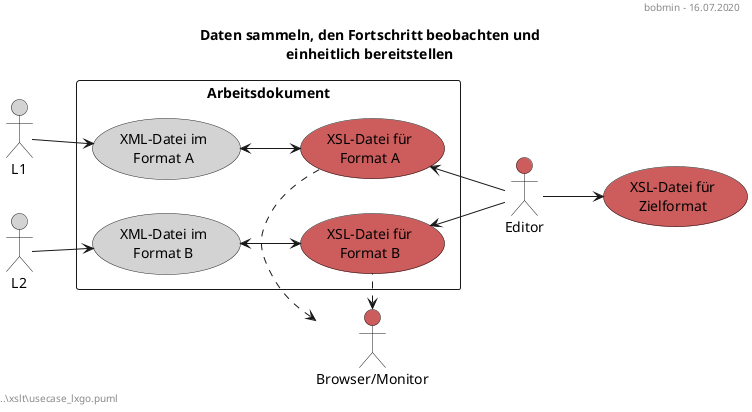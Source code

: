 @startuml usecase_lxgo

left to right direction
scale 1.0

'left to right direction

title Daten sammeln, den Fortschritt beobachten und\neinheitlich bereitstellen

right header bobmin - 16.07.2020
left footer ..\xslt\usecase_lxgo.puml

skinparam actor {
	BackgroundColor<< LX >> LightGray
	BackgroundColor<< MEP >> IndianRed
	BackgroundColor<< GOAL >> PaleGreen
}

skinparam usecase {
	BackgroundColor<< LX >> LightGray
	BackgroundColor<< MEP >> IndianRed
}

actor :L1: << LX >> as l1
actor :L2: << LX >> as l2
actor :Editor: << MEP >> as op
actor :Browser/Monitor: << MEP >> as mon

rectangle Arbeitsdokument {

usecase l1xml << LX >> as "XML-Datei im
Format A"

usecase l2xml << LX >> as "XML-Datei im
Format B"

usecase l1xsl << MEP >> as "XSL-Datei für
Format A"

usecase l2xsl << MEP >> as "XSL-Datei für
Format B"

}

usecase goxsl << MEP >> as "XSL-Datei für
Zielformat"

l1 --> l1xml
l1xml <--> l1xsl

l2 --> l2xml
l2xml <--> l2xsl


l1xsl <-- op
l2xsl <-- op

op --> goxsl

mon <. l1xsl
mon <. l2xsl

hide stereotypes

@enduml